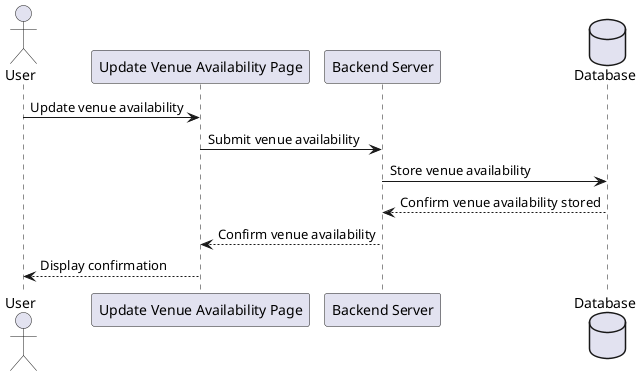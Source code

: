 ; filepath: /home/slightlywind/Repositories/Legacy/SWD392/sequence_diagrams/update_venue_availability.puml
@startuml
actor "User" as Staff
participant "Update Venue Availability Page" as UpdateVenueAvailabilityPage
participant "Backend Server" as BackendServer
database Database

Staff -> UpdateVenueAvailabilityPage: Update venue availability
UpdateVenueAvailabilityPage -> BackendServer: Submit venue availability
BackendServer -> Database: Store venue availability
Database --> BackendServer: Confirm venue availability stored
BackendServer --> UpdateVenueAvailabilityPage: Confirm venue availability
UpdateVenueAvailabilityPage --> Staff: Display confirmation
@enduml